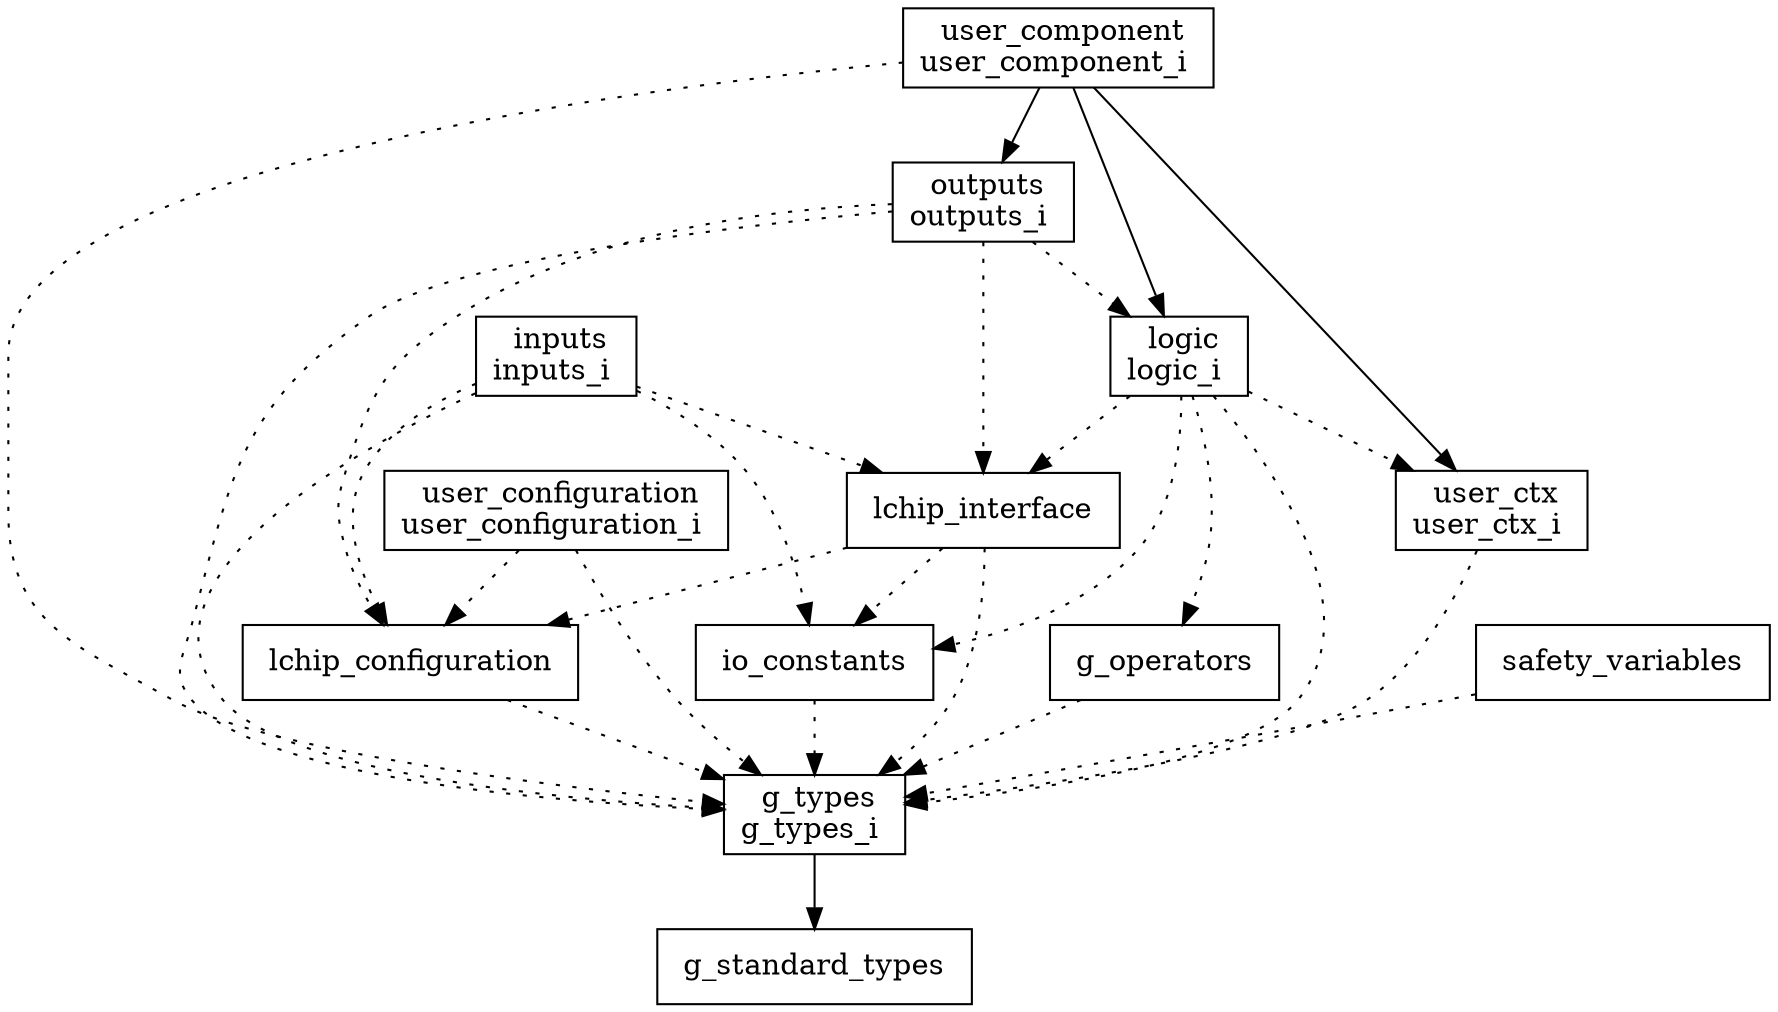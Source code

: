 digraph {
g_operators [ label=" g_operators " shape= box ]
g_standard_types [ label=" g_standard_types " shape= box ]
g_types_i [ label=" g_types\ng_types_i " shape= box ]
inputs_i [ label=" inputs\ninputs_i " shape= box ]
io_constants [ label=" io_constants " shape= box ]
lchip_configuration [ label=" lchip_configuration " shape= box ]
lchip_interface [ label=" lchip_interface " shape= box ]
logic_i [ label=" logic\nlogic_i " shape= box ]
outputs_i [ label=" outputs\noutputs_i " shape= box ]
safety_variables [ label=" safety_variables " shape= box ]
user_component_i [ label=" user_component\nuser_component_i " shape= box ]
user_configuration_i [ label=" user_configuration\nuser_configuration_i " shape= box ]
user_ctx_i [ label=" user_ctx\nuser_ctx_i " shape= box ]

"g_operators" -> "g_types_i" [style= dotted ]
"g_types_i" -> "g_standard_types" []
"inputs_i" -> "g_types_i" [style= dotted ]
"inputs_i" -> "io_constants" [style= dotted ]
"inputs_i" -> "lchip_configuration" [style= dotted ]
"inputs_i" -> "lchip_interface" [style= dotted ]
"io_constants" -> "g_types_i" [style= dotted ]
"lchip_configuration" -> "g_types_i" [style= dotted ]
"lchip_interface" -> "g_types_i" [style= dotted ]
"lchip_interface" -> "lchip_configuration" [style= dotted ]
"lchip_interface" -> "io_constants" [style= dotted ]
"logic_i" -> "g_types_i" [style= dotted ]
"logic_i" -> "g_operators" [style= dotted ]
"logic_i" -> "io_constants" [style= dotted ]
"logic_i" -> "lchip_interface" [style= dotted ]
"logic_i" -> "user_ctx_i" [style= dotted ]
"outputs_i" -> "g_types_i" [style= dotted ]
"outputs_i" -> "lchip_configuration" [style= dotted ]
"outputs_i" -> "lchip_interface" [style= dotted ]
"outputs_i" -> "logic_i" [style= dotted ]
"safety_variables" -> "g_types_i" [style= dotted ]
"user_component_i" -> "g_types_i" [style= dotted ]
"user_component_i" -> "user_ctx_i" []
"user_component_i" -> "logic_i" []
"user_component_i" -> "outputs_i" []
"user_configuration_i" -> "g_types_i" [style= dotted ]
"user_configuration_i" -> "lchip_configuration" [style= dotted ]
"user_ctx_i" -> "g_types_i" [style= dotted ]
}
